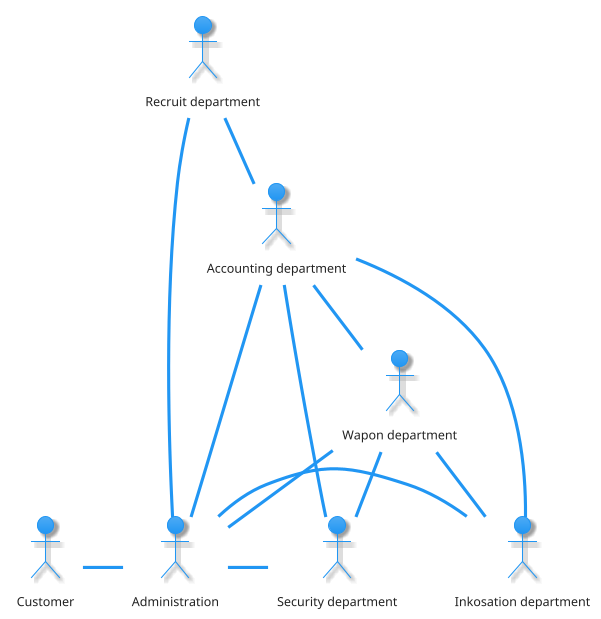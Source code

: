 @startuml
!theme materia
top to bottom direction

actor Customer as cus
actor Administration as adm
actor "Security department" as sec
actor "Inkosation department" as ink
actor "Wapon department" as wpn
actor "Accounting department" as acc
actor "Recruit department" as rec

cus - adm

adm - rec
adm - sec
adm - acc
adm - ink
adm -up- wpn

wpn -down- sec
wpn -down- ink

acc -down- wpn
acc -down- sec
acc -up- rec
acc -down- ink
@enduml